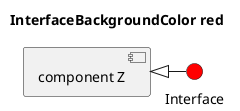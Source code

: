 @startuml
'!include ../../../plantuml-styles/plantuml-ae-skinparam-ex.iuml

skinparam InterfaceBackgroundColor red

title InterfaceBackgroundColor red

component "component Z" as z

interface Interface

z <|- Interface

@enduml